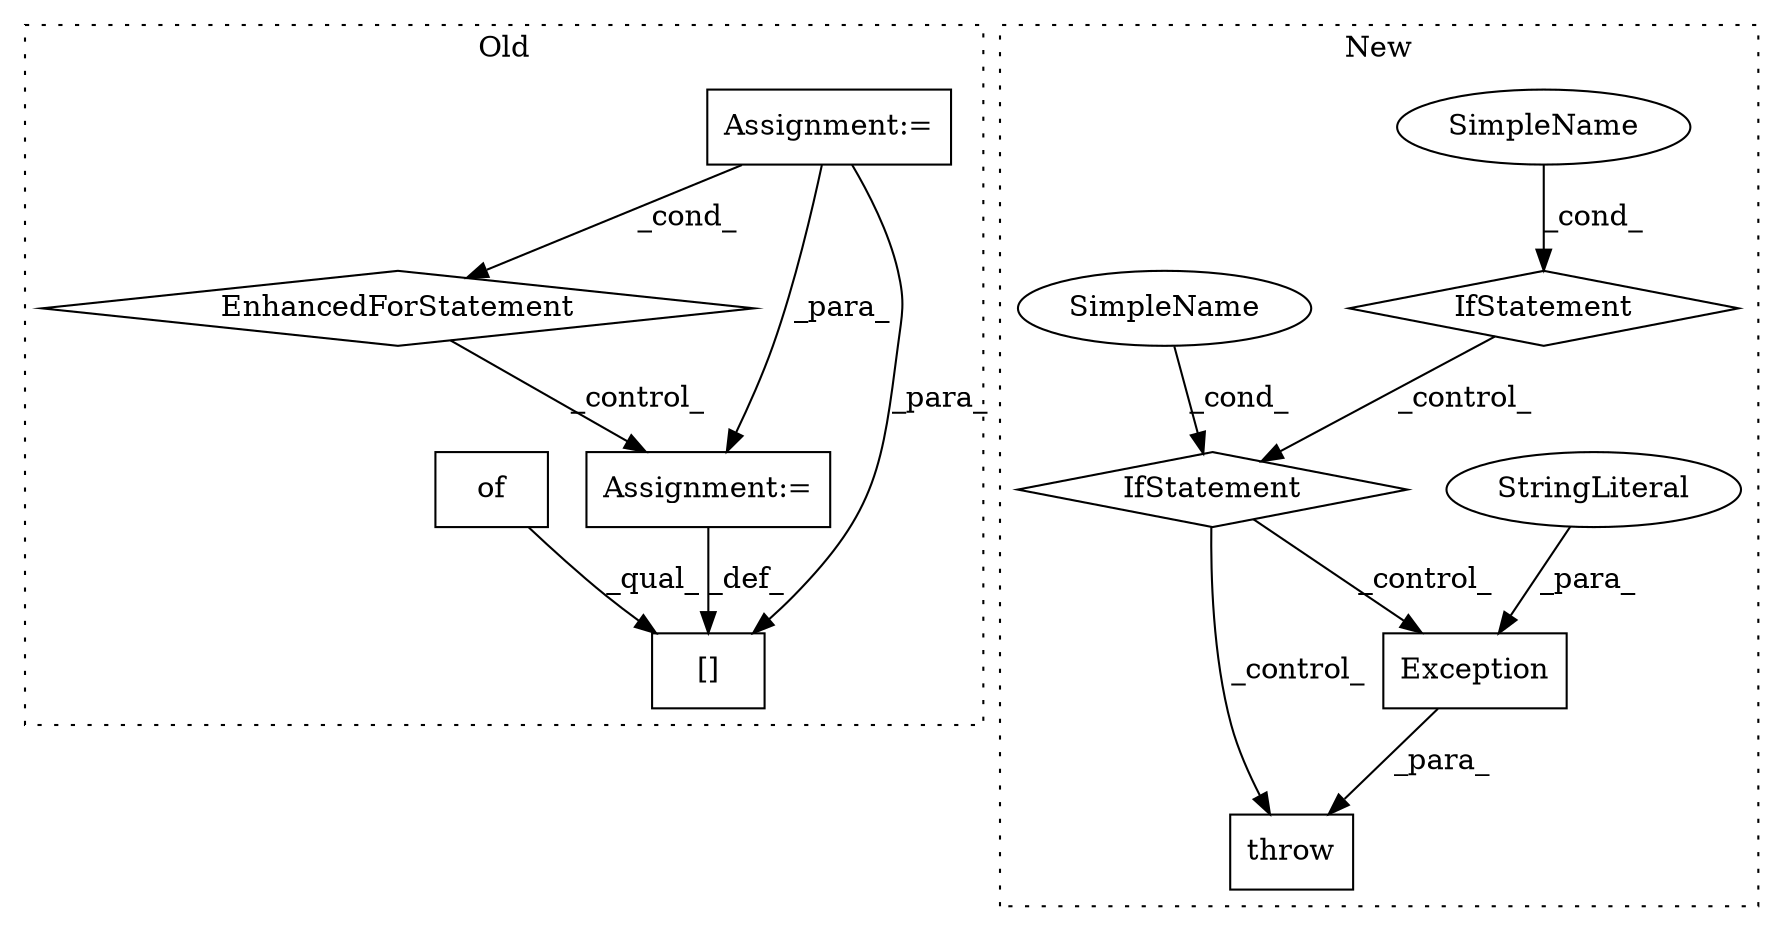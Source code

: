 digraph G {
subgraph cluster0 {
1 [label="EnhancedForStatement" a="70" s="3654,3748" l="63,2" shape="diamond"];
7 [label="Assignment:=" a="7" s="3576" l="1" shape="box"];
8 [label="Assignment:=" a="7" s="3771" l="1" shape="box"];
10 [label="[]" a="2" s="3758,3770" l="11,1" shape="box"];
12 [label="of" a="32" s="3644" l="4" shape="box"];
label = "Old";
style="dotted";
}
subgraph cluster1 {
2 [label="Exception" a="32" s="5174,5212" l="10,1" shape="box"];
3 [label="throw" a="53" s="5168" l="6" shape="box"];
4 [label="SimpleName" a="42" s="" l="" shape="ellipse"];
5 [label="IfStatement" a="25" s="5014,5030" l="4,2" shape="diamond"];
6 [label="StringLiteral" a="45" s="5184" l="28" shape="ellipse"];
9 [label="IfStatement" a="25" s="5089,5105" l="4,2" shape="diamond"];
11 [label="SimpleName" a="42" s="" l="" shape="ellipse"];
label = "New";
style="dotted";
}
1 -> 8 [label="_control_"];
2 -> 3 [label="_para_"];
4 -> 5 [label="_cond_"];
5 -> 9 [label="_control_"];
6 -> 2 [label="_para_"];
7 -> 1 [label="_cond_"];
7 -> 10 [label="_para_"];
7 -> 8 [label="_para_"];
8 -> 10 [label="_def_"];
9 -> 3 [label="_control_"];
9 -> 2 [label="_control_"];
11 -> 9 [label="_cond_"];
12 -> 10 [label="_qual_"];
}